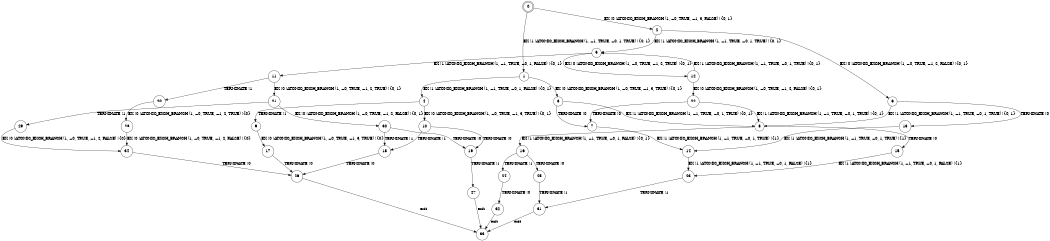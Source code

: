 digraph BCG {
size = "7, 10.5";
center = TRUE;
node [shape = circle];
0 [peripheries = 2];
0 -> 1 [label = "EX !1 !ATOMIC_EXCH_BRANCH (1, +1, TRUE, +0, 1, TRUE) !{0, 1}"];
0 -> 2 [label = "EX !0 !ATOMIC_EXCH_BRANCH (1, +0, TRUE, +1, 3, FALSE) !{0, 1}"];
1 -> 3 [label = "EX !0 !ATOMIC_EXCH_BRANCH (1, +0, TRUE, +1, 3, TRUE) !{0, 1}"];
1 -> 4 [label = "EX !1 !ATOMIC_EXCH_BRANCH (1, +1, TRUE, +0, 1, FALSE) !{0, 1}"];
2 -> 5 [label = "EX !1 !ATOMIC_EXCH_BRANCH (1, +1, TRUE, +0, 1, TRUE) !{0, 1}"];
2 -> 6 [label = "EX !0 !ATOMIC_EXCH_BRANCH (1, +0, TRUE, +1, 2, FALSE) !{0, 1}"];
3 -> 7 [label = "TERMINATE !0"];
3 -> 8 [label = "EX !1 !ATOMIC_EXCH_BRANCH (1, +1, TRUE, +0, 1, TRUE) !{0, 1}"];
4 -> 9 [label = "TERMINATE !1"];
4 -> 10 [label = "EX !0 !ATOMIC_EXCH_BRANCH (1, +0, TRUE, +1, 3, TRUE) !{0, 1}"];
5 -> 11 [label = "EX !1 !ATOMIC_EXCH_BRANCH (1, +1, TRUE, +0, 1, FALSE) !{0, 1}"];
5 -> 12 [label = "EX !0 !ATOMIC_EXCH_BRANCH (1, +0, TRUE, +1, 2, TRUE) !{0, 1}"];
6 -> 13 [label = "TERMINATE !0"];
6 -> 8 [label = "EX !1 !ATOMIC_EXCH_BRANCH (1, +1, TRUE, +0, 1, TRUE) !{0, 1}"];
7 -> 14 [label = "EX !1 !ATOMIC_EXCH_BRANCH (1, +1, TRUE, +0, 1, TRUE) !{1}"];
8 -> 15 [label = "TERMINATE !0"];
8 -> 16 [label = "EX !1 !ATOMIC_EXCH_BRANCH (1, +1, TRUE, +0, 1, FALSE) !{0, 1}"];
9 -> 17 [label = "EX !0 !ATOMIC_EXCH_BRANCH (1, +0, TRUE, +1, 3, TRUE) !{0}"];
10 -> 18 [label = "TERMINATE !1"];
10 -> 19 [label = "TERMINATE !0"];
11 -> 20 [label = "TERMINATE !1"];
11 -> 21 [label = "EX !0 !ATOMIC_EXCH_BRANCH (1, +0, TRUE, +1, 2, TRUE) !{0, 1}"];
12 -> 5 [label = "EX !1 !ATOMIC_EXCH_BRANCH (1, +1, TRUE, +0, 1, TRUE) !{0, 1}"];
12 -> 22 [label = "EX !0 !ATOMIC_EXCH_BRANCH (1, +0, TRUE, +1, 2, FALSE) !{0, 1}"];
13 -> 14 [label = "EX !1 !ATOMIC_EXCH_BRANCH (1, +1, TRUE, +0, 1, TRUE) !{1}"];
14 -> 23 [label = "EX !1 !ATOMIC_EXCH_BRANCH (1, +1, TRUE, +0, 1, FALSE) !{1}"];
15 -> 23 [label = "EX !1 !ATOMIC_EXCH_BRANCH (1, +1, TRUE, +0, 1, FALSE) !{1}"];
16 -> 24 [label = "TERMINATE !1"];
16 -> 25 [label = "TERMINATE !0"];
17 -> 26 [label = "TERMINATE !0"];
18 -> 26 [label = "TERMINATE !0"];
19 -> 27 [label = "TERMINATE !1"];
20 -> 28 [label = "EX !0 !ATOMIC_EXCH_BRANCH (1, +0, TRUE, +1, 2, TRUE) !{0}"];
21 -> 29 [label = "TERMINATE !1"];
21 -> 30 [label = "EX !0 !ATOMIC_EXCH_BRANCH (1, +0, TRUE, +1, 2, FALSE) !{0, 1}"];
22 -> 7 [label = "TERMINATE !0"];
22 -> 8 [label = "EX !1 !ATOMIC_EXCH_BRANCH (1, +1, TRUE, +0, 1, TRUE) !{0, 1}"];
23 -> 31 [label = "TERMINATE !1"];
24 -> 32 [label = "TERMINATE !0"];
25 -> 31 [label = "TERMINATE !1"];
26 -> 33 [label = "exit"];
27 -> 33 [label = "exit"];
28 -> 34 [label = "EX !0 !ATOMIC_EXCH_BRANCH (1, +0, TRUE, +1, 2, FALSE) !{0}"];
29 -> 34 [label = "EX !0 !ATOMIC_EXCH_BRANCH (1, +0, TRUE, +1, 2, FALSE) !{0}"];
30 -> 18 [label = "TERMINATE !1"];
30 -> 19 [label = "TERMINATE !0"];
31 -> 33 [label = "exit"];
32 -> 33 [label = "exit"];
34 -> 26 [label = "TERMINATE !0"];
}

